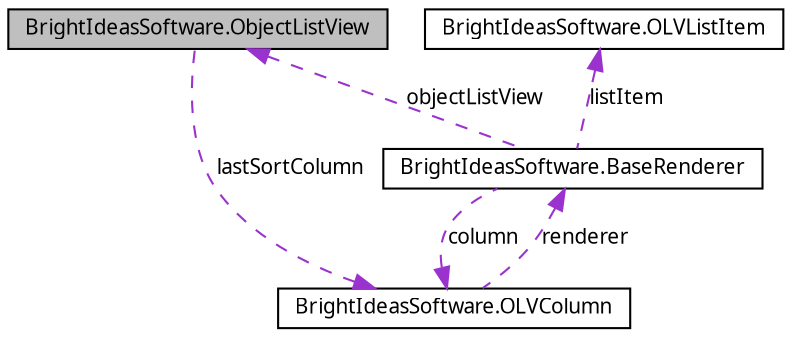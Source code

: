 digraph G
{
  edge [fontname="FreeSans.ttf",fontsize=10,labelfontname="FreeSans.ttf",labelfontsize=10];
  node [fontname="FreeSans.ttf",fontsize=10,shape=record];
  Node1 [label="BrightIdeasSoftware.ObjectListView",height=0.2,width=0.4,color="black", fillcolor="grey75", style="filled" fontcolor="black"];
  Node2 -> Node1 [dir=back,color="darkorchid3",fontsize=10,style="dashed",label="lastSortColumn",fontname="FreeSans.ttf"];
  Node2 [label="BrightIdeasSoftware.OLVColumn",height=0.2,width=0.4,color="black", fillcolor="white", style="filled",URL="$class_bright_ideas_software_1_1_o_l_v_column.html",tooltip="An OLVColumn knows which aspect of an object it should present."];
  Node3 -> Node2 [dir=back,color="darkorchid3",fontsize=10,style="dashed",label="renderer",fontname="FreeSans.ttf"];
  Node3 [label="BrightIdeasSoftware.BaseRenderer",height=0.2,width=0.4,color="black", fillcolor="white", style="filled",URL="$class_bright_ideas_software_1_1_base_renderer.html",tooltip="Renderers are responsible for drawing a single cell within an owner drawn ObjectListView..."];
  Node2 -> Node3 [dir=back,color="darkorchid3",fontsize=10,style="dashed",label="column",fontname="FreeSans.ttf"];
  Node1 -> Node3 [dir=back,color="darkorchid3",fontsize=10,style="dashed",label="objectListView",fontname="FreeSans.ttf"];
  Node4 -> Node3 [dir=back,color="darkorchid3",fontsize=10,style="dashed",label="listItem",fontname="FreeSans.ttf"];
  Node4 [label="BrightIdeasSoftware.OLVListItem",height=0.2,width=0.4,color="black", fillcolor="white", style="filled",URL="$class_bright_ideas_software_1_1_o_l_v_list_item.html"];
}

